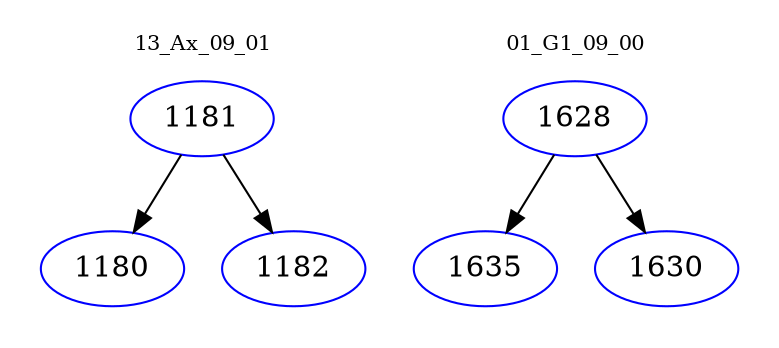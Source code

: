digraph{
subgraph cluster_0 {
color = white
label = "13_Ax_09_01";
fontsize=10;
T0_1181 [label="1181", color="blue"]
T0_1181 -> T0_1180 [color="black"]
T0_1180 [label="1180", color="blue"]
T0_1181 -> T0_1182 [color="black"]
T0_1182 [label="1182", color="blue"]
}
subgraph cluster_1 {
color = white
label = "01_G1_09_00";
fontsize=10;
T1_1628 [label="1628", color="blue"]
T1_1628 -> T1_1635 [color="black"]
T1_1635 [label="1635", color="blue"]
T1_1628 -> T1_1630 [color="black"]
T1_1630 [label="1630", color="blue"]
}
}
